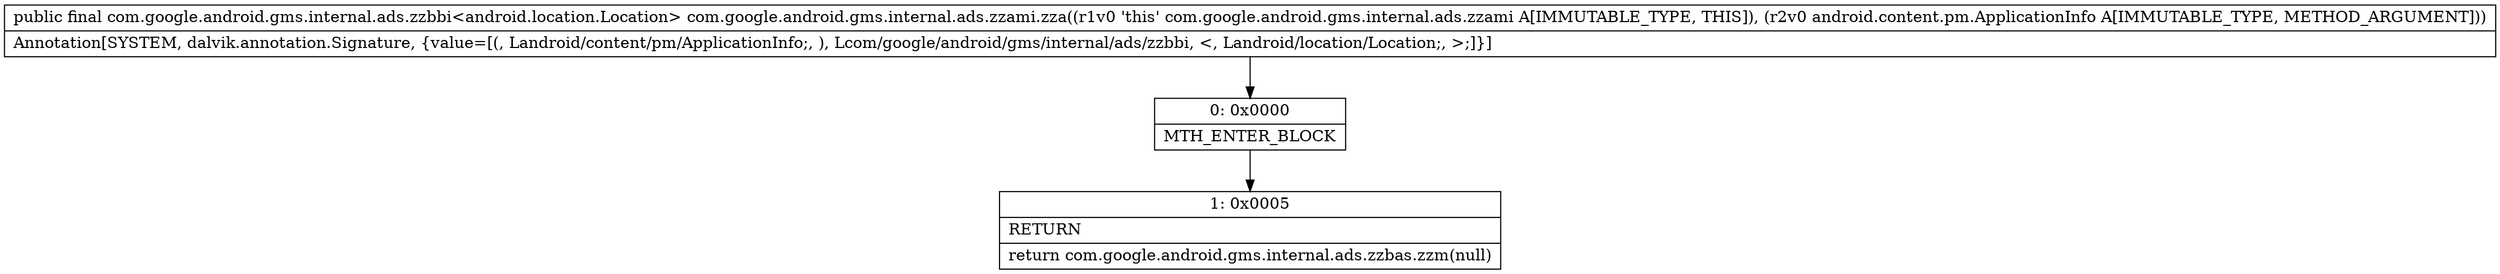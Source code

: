 digraph "CFG forcom.google.android.gms.internal.ads.zzami.zza(Landroid\/content\/pm\/ApplicationInfo;)Lcom\/google\/android\/gms\/internal\/ads\/zzbbi;" {
Node_0 [shape=record,label="{0\:\ 0x0000|MTH_ENTER_BLOCK\l}"];
Node_1 [shape=record,label="{1\:\ 0x0005|RETURN\l|return com.google.android.gms.internal.ads.zzbas.zzm(null)\l}"];
MethodNode[shape=record,label="{public final com.google.android.gms.internal.ads.zzbbi\<android.location.Location\> com.google.android.gms.internal.ads.zzami.zza((r1v0 'this' com.google.android.gms.internal.ads.zzami A[IMMUTABLE_TYPE, THIS]), (r2v0 android.content.pm.ApplicationInfo A[IMMUTABLE_TYPE, METHOD_ARGUMENT]))  | Annotation[SYSTEM, dalvik.annotation.Signature, \{value=[(, Landroid\/content\/pm\/ApplicationInfo;, ), Lcom\/google\/android\/gms\/internal\/ads\/zzbbi, \<, Landroid\/location\/Location;, \>;]\}]\l}"];
MethodNode -> Node_0;
Node_0 -> Node_1;
}

